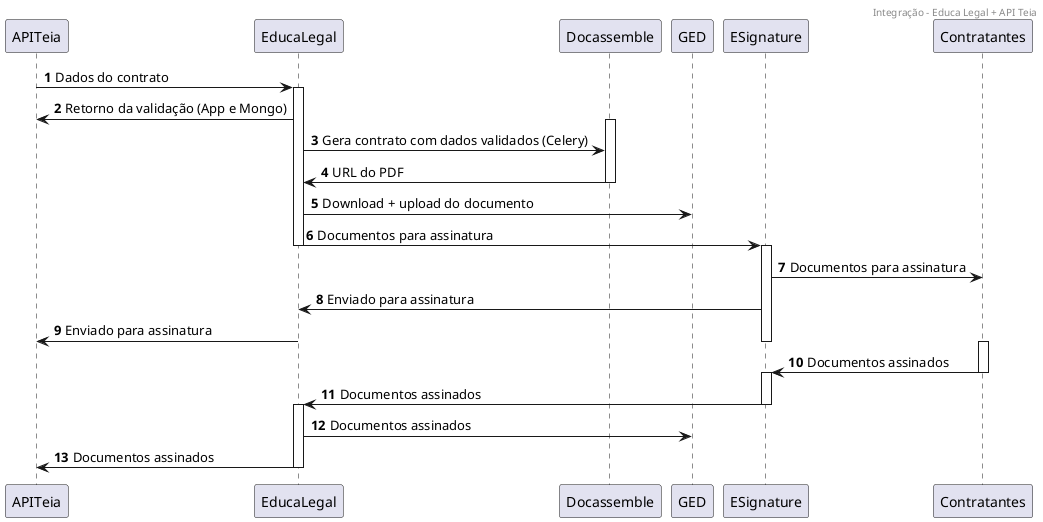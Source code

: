 @startuml
header Integração - Educa Legal + API Teia
autonumber
APITeia -> EducaLegal: Dados do contrato
activate EducaLegal
EducaLegal -> APITeia: Retorno da validação (App e Mongo)
activate Docassemble
EducaLegal -> Docassemble: Gera contrato com dados validados (Celery)
Docassemble -> EducaLegal: URL do PDF
deactivate Docassemble
EducaLegal -> GED: Download + upload do documento
EducaLegal -> ESignature: Documentos para assinatura
deactivate EducaLegal
activate ESignature
ESignature -> Contratantes: Documentos para assinatura
ESignature -> EducaLegal: Enviado para assinatura
EducaLegal -> APITeia: Enviado para assinatura
deactivate ESignature
activate Contratantes
Contratantes -> ESignature: Documentos assinados
deactivate Contratantes
activate ESignature
ESignature -> EducaLegal: Documentos assinados
deactivate ESignature
activate EducaLegal
EducaLegal -> GED: Documentos assinados
EducaLegal -> APITeia: Documentos assinados
deactivate EducaLegal
@enduml